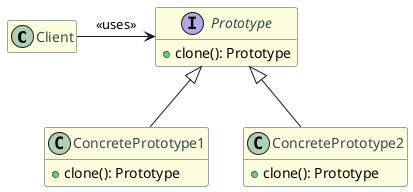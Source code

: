 @startuml
class Client {
}

interface Prototype {
  +clone(): Prototype
}

class ConcretePrototype1 {
  +clone(): Prototype
}

class ConcretePrototype2 {
  +clone(): Prototype
}

Client -> Prototype: <<uses>>
Prototype <|-- ConcretePrototype1
Prototype <|-- ConcretePrototype2

hide empty fields
hide empty methods

skinparam class {
  BackgroundColor LightYellow
  BorderColor DarkSlateGray
  ArrowColor DarkSlateGray
  FontColor DarkSlateGray
}
@enduml
